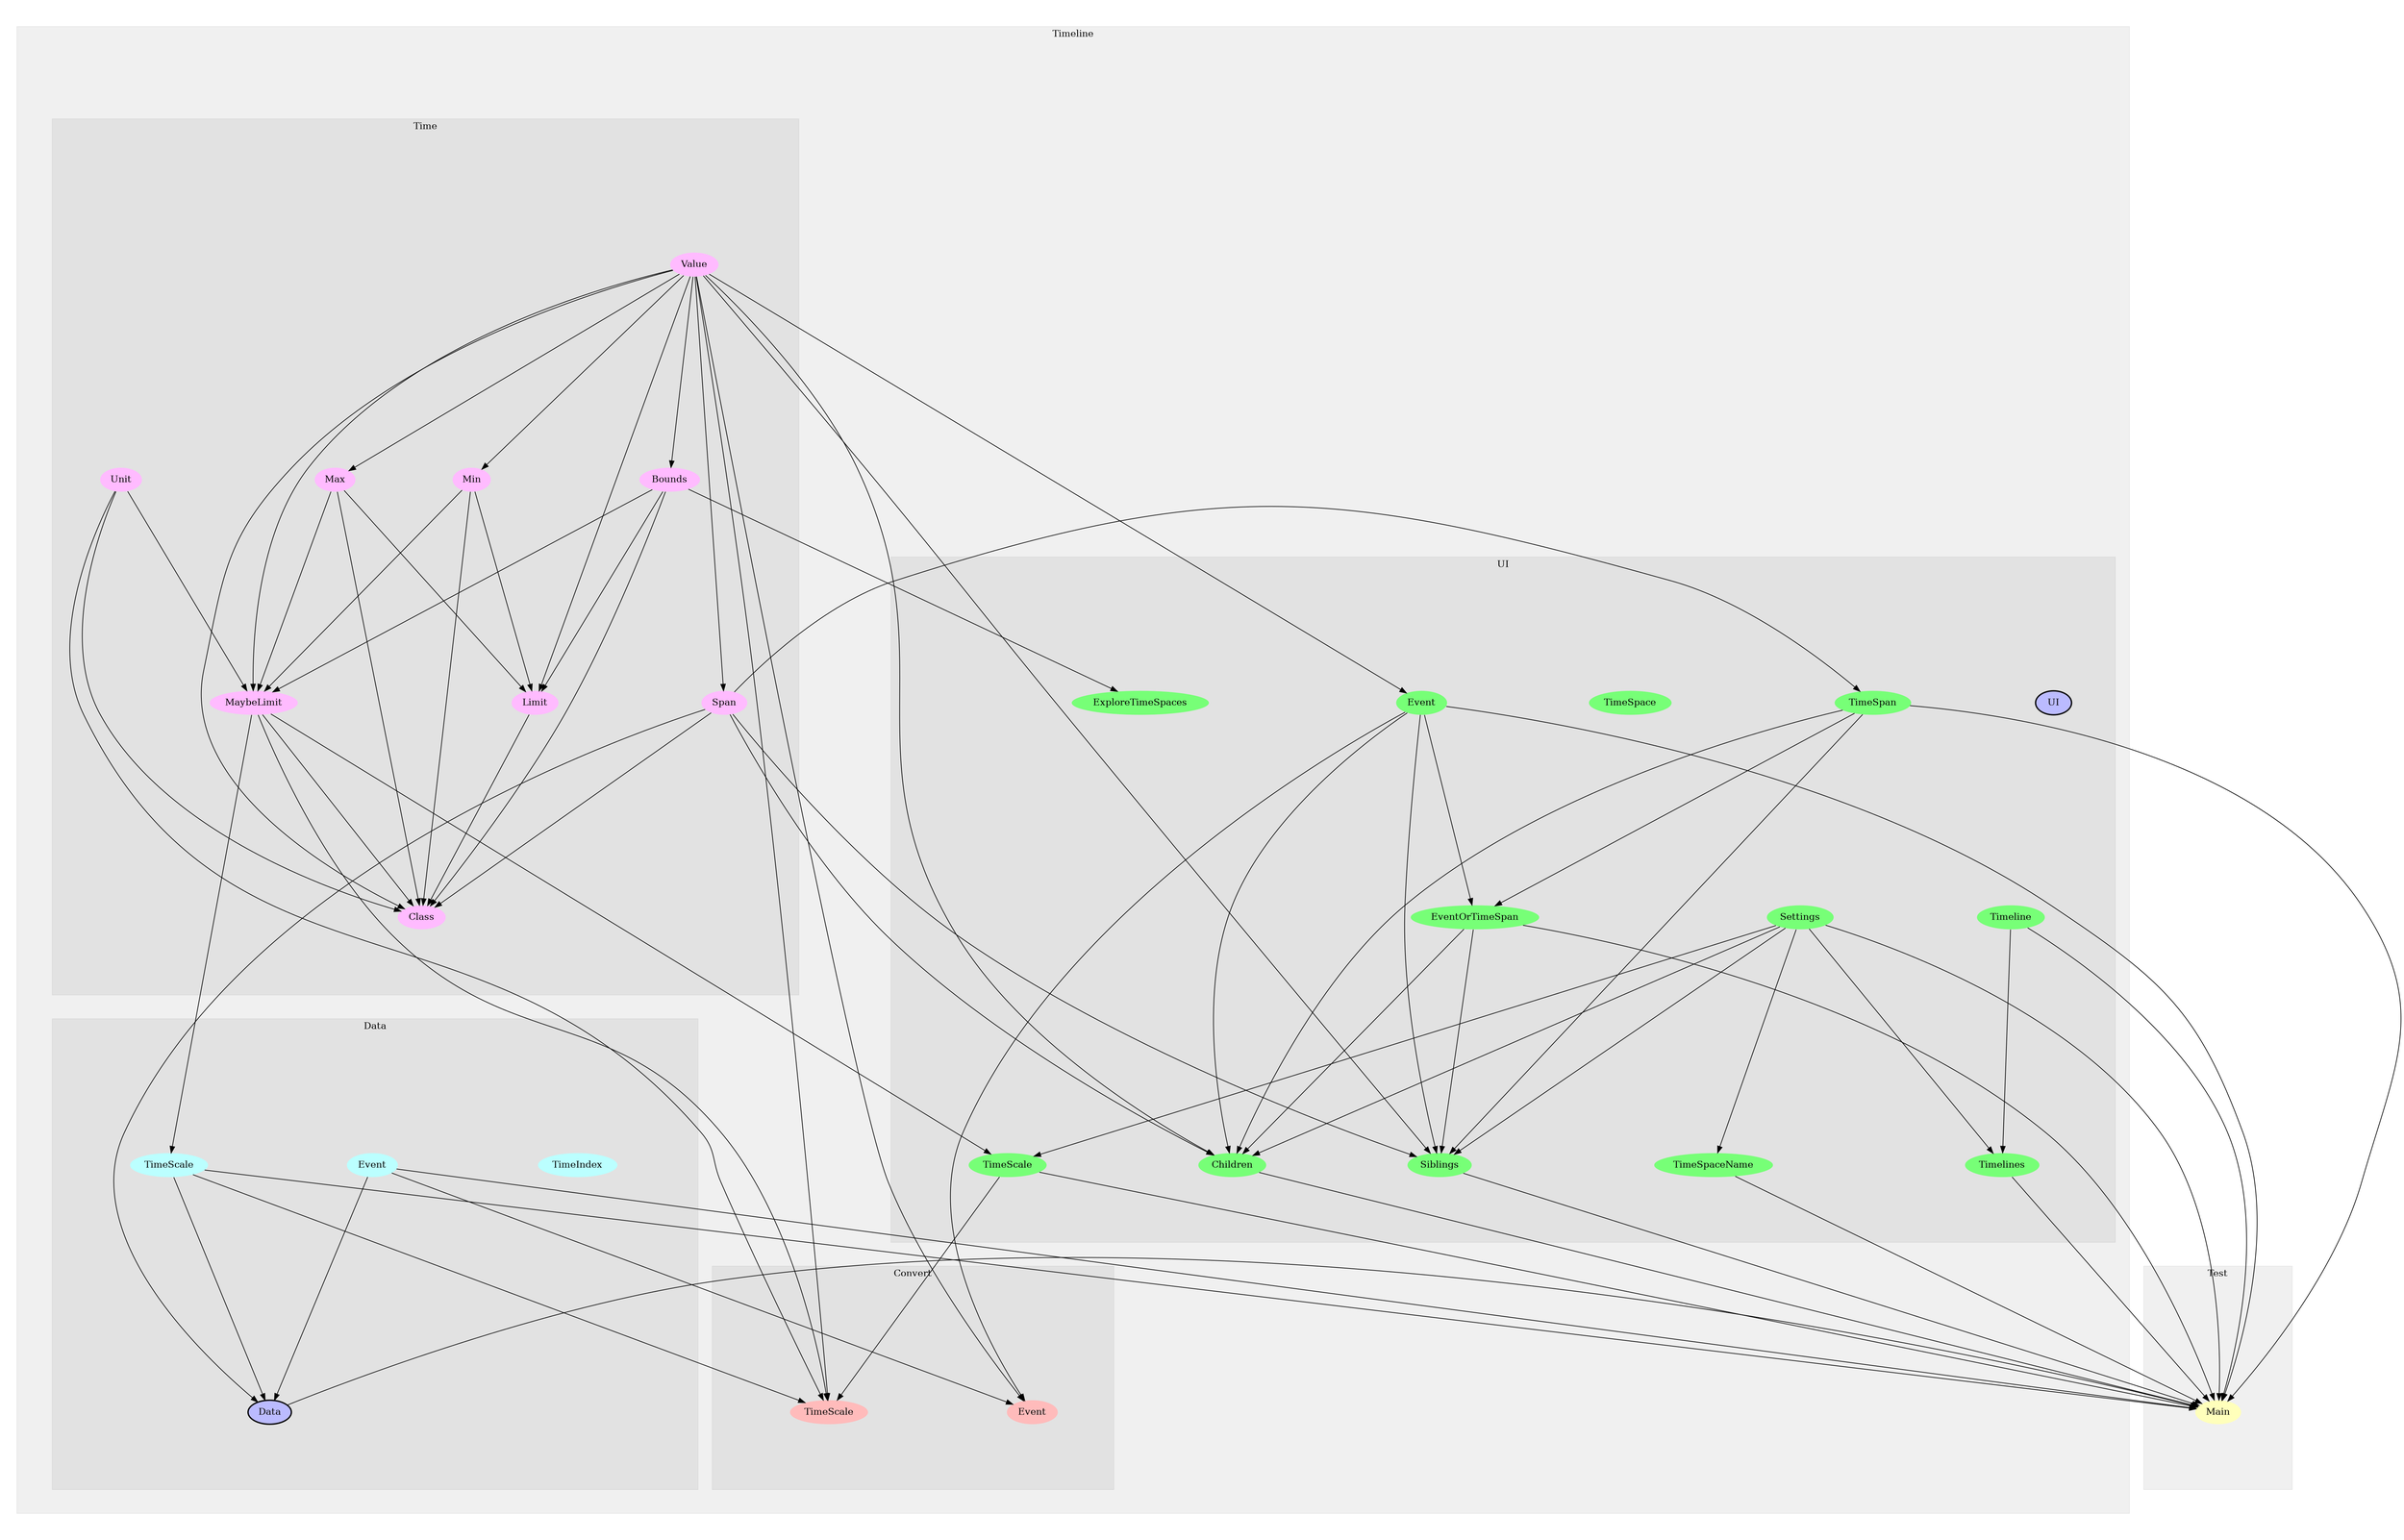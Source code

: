 digraph Modules {
size="48,32";
ratio="fill";
subgraph cluster_0 {
label="Test";
color="#0000000F";
style="filled";
u28[label="Main",style="filled",fillcolor="#ffffbb",penwidth="0"];

}
subgraph cluster_1 {
label="Timeline";
color="#0000000F";
style="filled";
subgraph cluster_2 {
label="Convert";
color="#0000000F";
style="filled";
u3[label="Event",style="filled",fillcolor="#ffbbbb",penwidth="0"];
u4[label="TimeScale",style="filled",fillcolor="#ffbbbb",penwidth="0"];

}
subgraph cluster_3 {
label="Data";
color="#0000000F";
style="filled";
u5[label="Data",style="filled,bold",fillcolor="#bbbbff"];
u0[label="TimeIndex",style="filled",fillcolor="#bbffff",penwidth="0"];
u1[label="Event",style="filled",fillcolor="#bbffff",penwidth="0"];
u2[label="TimeScale",style="filled",fillcolor="#bbffff",penwidth="0"];

}
subgraph cluster_4 {
label="Time";
color="#0000000F";
style="filled";
u19[label="Unit",style="filled",fillcolor="#ffbbff",penwidth="0"];
u20[label="Span",style="filled",fillcolor="#ffbbff",penwidth="0"];
u21[label="MaybeLimit",style="filled",fillcolor="#ffbbff",penwidth="0"];
u22[label="Class",style="filled",fillcolor="#ffbbff",penwidth="0"];
u23[label="Value",style="filled",fillcolor="#ffbbff",penwidth="0"];
u24[label="Bounds",style="filled",fillcolor="#ffbbff",penwidth="0"];
u25[label="Limit",style="filled",fillcolor="#ffbbff",penwidth="0"];
u26[label="Max",style="filled",fillcolor="#ffbbff",penwidth="0"];
u27[label="Min",style="filled",fillcolor="#ffbbff",penwidth="0"];

}
subgraph cluster_5 {
label="UI";
color="#0000000F";
style="filled";
u6[label="UI",style="filled,bold",fillcolor="#bbbbff"];
u7[label="EventOrTimeSpan",style="filled",fillcolor="#77ff77",penwidth="0"];
u8[label="ExploreTimeSpaces",style="filled",fillcolor="#77ff77",penwidth="0"];
u9[label="Settings",style="filled",fillcolor="#77ff77",penwidth="0"];
u10[label="Timeline",style="filled",fillcolor="#77ff77",penwidth="0"];
u11[label="TimeSpace",style="filled",fillcolor="#77ff77",penwidth="0"];
u12[label="TimeSpan",style="filled",fillcolor="#77ff77",penwidth="0"];
u13[label="Event",style="filled",fillcolor="#77ff77",penwidth="0"];
u14[label="Children",style="filled",fillcolor="#77ff77",penwidth="0"];
u15[label="TimeScale",style="filled",fillcolor="#77ff77",penwidth="0"];
u16[label="Siblings",style="filled",fillcolor="#77ff77",penwidth="0"];
u17[label="Timelines",style="filled",fillcolor="#77ff77",penwidth="0"];
u18[label="TimeSpaceName",style="filled",fillcolor="#77ff77",penwidth="0"];

}

}
u21 -> u2;
u1 -> u3;
u13 -> u3;
u23 -> u3;
u2 -> u4;
u15 -> u4;
u19 -> u4;
u21 -> u4;
u23 -> u4;
u1 -> u5;
u2 -> u5;
u20 -> u5;
u12 -> u7;
u13 -> u7;
u24 -> u8;
u20 -> u12;
u23 -> u13;
u7 -> u14;
u9 -> u14;
u12 -> u14;
u13 -> u14;
u20 -> u14;
u23 -> u14;
u9 -> u15;
u21 -> u15;
u7 -> u16;
u9 -> u16;
u12 -> u16;
u13 -> u16;
u20 -> u16;
u23 -> u16;
u9 -> u17;
u10 -> u17;
u9 -> u18;
u23 -> u20;
u19 -> u21;
u23 -> u21;
u24 -> u21;
u26 -> u21;
u27 -> u21;
u19 -> u22;
u20 -> u22;
u21 -> u22;
u23 -> u22;
u24 -> u22;
u25 -> u22;
u26 -> u22;
u27 -> u22;
u23 -> u24;
u23 -> u25;
u24 -> u25;
u26 -> u25;
u27 -> u25;
u23 -> u26;
u23 -> u27;
u1 -> u28;
u2 -> u28;
u5 -> u28;
u7 -> u28;
u9 -> u28;
u10 -> u28;
u12 -> u28;
u13 -> u28;
u14 -> u28;
u15 -> u28;
u16 -> u28;
u17 -> u28;
u18 -> u28;

}
